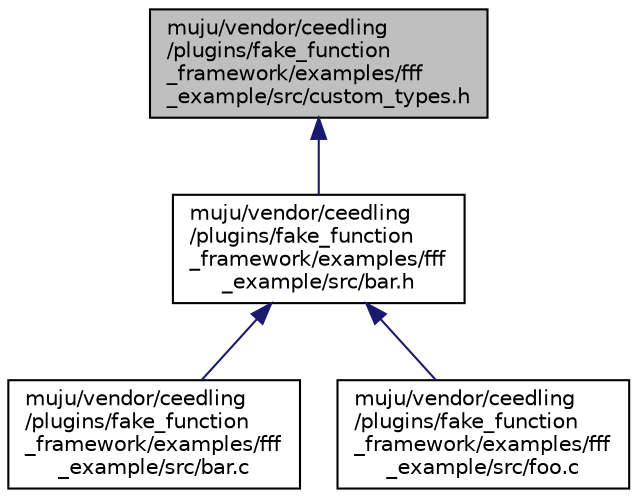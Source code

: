 digraph "muju/vendor/ceedling/plugins/fake_function_framework/examples/fff_example/src/custom_types.h"
{
  edge [fontname="Helvetica",fontsize="10",labelfontname="Helvetica",labelfontsize="10"];
  node [fontname="Helvetica",fontsize="10",shape=record];
  Node1 [label="muju/vendor/ceedling\l/plugins/fake_function\l_framework/examples/fff\l_example/src/custom_types.h",height=0.2,width=0.4,color="black", fillcolor="grey75", style="filled", fontcolor="black"];
  Node1 -> Node2 [dir="back",color="midnightblue",fontsize="10",style="solid"];
  Node2 [label="muju/vendor/ceedling\l/plugins/fake_function\l_framework/examples/fff\l_example/src/bar.h",height=0.2,width=0.4,color="black", fillcolor="white", style="filled",URL="$bar_8h.html"];
  Node2 -> Node3 [dir="back",color="midnightblue",fontsize="10",style="solid"];
  Node3 [label="muju/vendor/ceedling\l/plugins/fake_function\l_framework/examples/fff\l_example/src/bar.c",height=0.2,width=0.4,color="black", fillcolor="white", style="filled",URL="$bar_8c.html"];
  Node2 -> Node4 [dir="back",color="midnightblue",fontsize="10",style="solid"];
  Node4 [label="muju/vendor/ceedling\l/plugins/fake_function\l_framework/examples/fff\l_example/src/foo.c",height=0.2,width=0.4,color="black", fillcolor="white", style="filled",URL="$foo_8c.html"];
}
